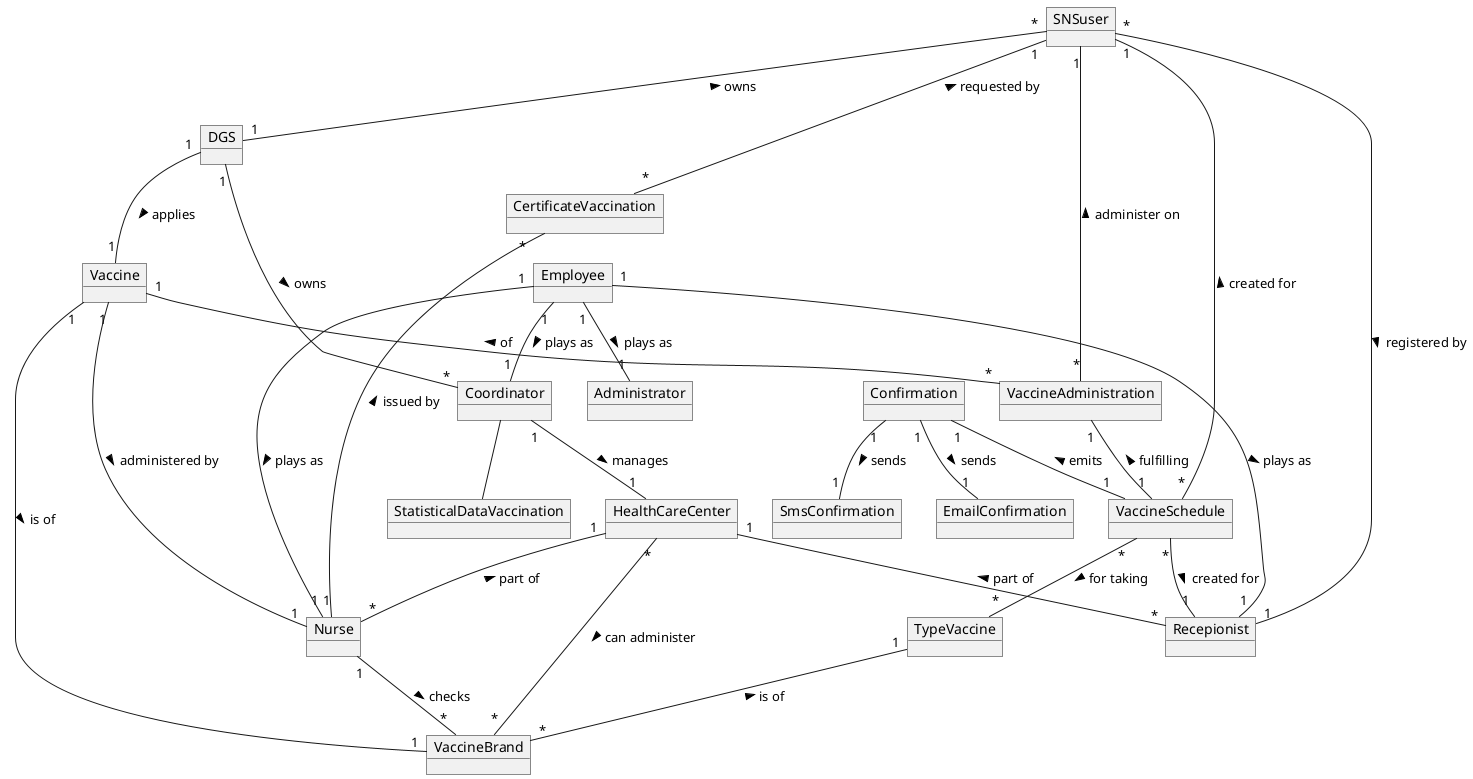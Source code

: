 @startuml
'https://plantuml.com/object-diagram

object SNSuser
object DGS
object Administrator
object Coordinator
object Nurse
object Recepionist
object HealthCareCenter
object VaccineBrand
object TypeVaccine
object Vaccine
object VaccineSchedule
object StatisticalDataVaccination
object CertificateVaccination
object VaccineAdministration
object Confirmation
object SmsConfirmation
object EmailConfirmation
object Employee

SNSuser"*"--"1" DGS : < owns
DGS"1" -- "*"Coordinator : > owns
DGS "1"--"1" Vaccine : > applies
Employee"1"--"1" Recepionist: > plays as
Employee"1"--"1" Nurse: > plays as
Employee"1"--"1" Coordinator: > plays as
Employee"1"--"1" Administrator: > plays as
TypeVaccine "1"--"*"VaccineBrand : < is of
SNSuser "1"--"*" CertificateVaccination: < requested by
Coordinator"1" --"1" HealthCareCenter: > manages
HealthCareCenter "1"--"*" Nurse: < part of
HealthCareCenter "1"--"*" Recepionist: < part of
Nurse "1"--"*" VaccineBrand: > checks
Coordinator -- StatisticalDataVaccination
HealthCareCenter "*"--"*" VaccineBrand: > can administer
VaccineSchedule"*" -- "1"SNSuser: > created for
VaccineSchedule"*" -- "1"Recepionist: > created for
VaccineSchedule"*" -- "*"TypeVaccine:> for taking
Vaccine"1" -- "1"Nurse: > administered by
Vaccine"1" -- "*"VaccineAdministration: < of
Vaccine"1" --"1" VaccineBrand:> is of
Recepionist"1" -- "*"SNSuser: < registered by
VaccineAdministration"*" -- "1"SNSuser: > administer on
VaccineAdministration"1" -- "1"VaccineSchedule: < fulfilling
CertificateVaccination"*" -- "1"Nurse: < issued by
Confirmation"1" -- "1"VaccineSchedule: < emits
Confirmation"1" -- "1"SmsConfirmation:> sends
Confirmation "1"--"1" EmailConfirmation: > sends



@enduml
